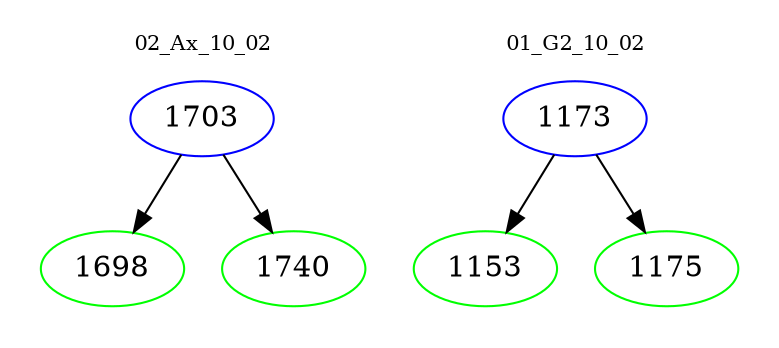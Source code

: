 digraph{
subgraph cluster_0 {
color = white
label = "02_Ax_10_02";
fontsize=10;
T0_1703 [label="1703", color="blue"]
T0_1703 -> T0_1698 [color="black"]
T0_1698 [label="1698", color="green"]
T0_1703 -> T0_1740 [color="black"]
T0_1740 [label="1740", color="green"]
}
subgraph cluster_1 {
color = white
label = "01_G2_10_02";
fontsize=10;
T1_1173 [label="1173", color="blue"]
T1_1173 -> T1_1153 [color="black"]
T1_1153 [label="1153", color="green"]
T1_1173 -> T1_1175 [color="black"]
T1_1175 [label="1175", color="green"]
}
}
